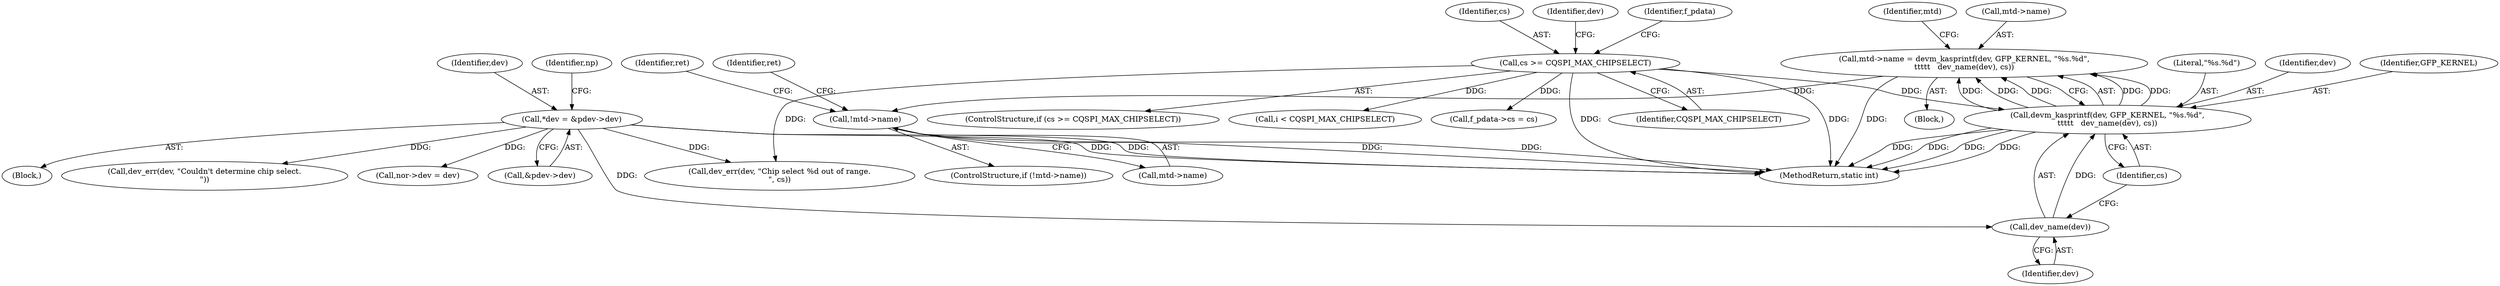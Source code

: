 digraph "0_linux_193e87143c290ec16838f5368adc0e0bc94eb931@API" {
"1000238" [label="(Call,mtd->name = devm_kasprintf(dev, GFP_KERNEL, \"%s.%d\",\n\t\t\t\t\t   dev_name(dev), cs))"];
"1000242" [label="(Call,devm_kasprintf(dev, GFP_KERNEL, \"%s.%d\",\n\t\t\t\t\t   dev_name(dev), cs))"];
"1000246" [label="(Call,dev_name(dev))"];
"1000112" [label="(Call,*dev = &pdev->dev)"];
"1000137" [label="(Call,cs >= CQSPI_MAX_CHIPSELECT)"];
"1000250" [label="(Call,!mtd->name)"];
"1000251" [label="(Call,mtd->name)"];
"1000246" [label="(Call,dev_name(dev))"];
"1000104" [label="(Block,)"];
"1000138" [label="(Identifier,cs)"];
"1000249" [label="(ControlStructure,if (!mtd->name))"];
"1000261" [label="(Identifier,ret)"];
"1000245" [label="(Literal,\"%s.%d\")"];
"1000243" [label="(Identifier,dev)"];
"1000142" [label="(Identifier,dev)"];
"1000250" [label="(Call,!mtd->name)"];
"1000132" [label="(Call,dev_err(dev, \"Couldn't determine chip select.\n\"))"];
"1000127" [label="(Identifier,np)"];
"1000247" [label="(Identifier,dev)"];
"1000136" [label="(ControlStructure,if (cs >= CQSPI_MAX_CHIPSELECT))"];
"1000256" [label="(Identifier,ret)"];
"1000242" [label="(Call,devm_kasprintf(dev, GFP_KERNEL, \"%s.%d\",\n\t\t\t\t\t   dev_name(dev), cs))"];
"1000290" [label="(Call,i < CQSPI_MAX_CHIPSELECT)"];
"1000159" [label="(Call,f_pdata->cs = cs)"];
"1000239" [label="(Call,mtd->name)"];
"1000190" [label="(Call,nor->dev = dev)"];
"1000113" [label="(Identifier,dev)"];
"1000141" [label="(Call,dev_err(dev, \"Chip select %d out of range.\n\", cs))"];
"1000112" [label="(Call,*dev = &pdev->dev)"];
"1000114" [label="(Call,&pdev->dev)"];
"1000238" [label="(Call,mtd->name = devm_kasprintf(dev, GFP_KERNEL, \"%s.%d\",\n\t\t\t\t\t   dev_name(dev), cs))"];
"1000147" [label="(Identifier,f_pdata)"];
"1000316" [label="(MethodReturn,static int)"];
"1000252" [label="(Identifier,mtd)"];
"1000139" [label="(Identifier,CQSPI_MAX_CHIPSELECT)"];
"1000244" [label="(Identifier,GFP_KERNEL)"];
"1000137" [label="(Call,cs >= CQSPI_MAX_CHIPSELECT)"];
"1000124" [label="(Block,)"];
"1000248" [label="(Identifier,cs)"];
"1000238" -> "1000124"  [label="AST: "];
"1000238" -> "1000242"  [label="CFG: "];
"1000239" -> "1000238"  [label="AST: "];
"1000242" -> "1000238"  [label="AST: "];
"1000252" -> "1000238"  [label="CFG: "];
"1000238" -> "1000316"  [label="DDG: "];
"1000242" -> "1000238"  [label="DDG: "];
"1000242" -> "1000238"  [label="DDG: "];
"1000242" -> "1000238"  [label="DDG: "];
"1000242" -> "1000238"  [label="DDG: "];
"1000242" -> "1000238"  [label="DDG: "];
"1000238" -> "1000250"  [label="DDG: "];
"1000242" -> "1000248"  [label="CFG: "];
"1000243" -> "1000242"  [label="AST: "];
"1000244" -> "1000242"  [label="AST: "];
"1000245" -> "1000242"  [label="AST: "];
"1000246" -> "1000242"  [label="AST: "];
"1000248" -> "1000242"  [label="AST: "];
"1000242" -> "1000316"  [label="DDG: "];
"1000242" -> "1000316"  [label="DDG: "];
"1000242" -> "1000316"  [label="DDG: "];
"1000242" -> "1000316"  [label="DDG: "];
"1000246" -> "1000242"  [label="DDG: "];
"1000137" -> "1000242"  [label="DDG: "];
"1000246" -> "1000247"  [label="CFG: "];
"1000247" -> "1000246"  [label="AST: "];
"1000248" -> "1000246"  [label="CFG: "];
"1000112" -> "1000246"  [label="DDG: "];
"1000112" -> "1000104"  [label="AST: "];
"1000112" -> "1000114"  [label="CFG: "];
"1000113" -> "1000112"  [label="AST: "];
"1000114" -> "1000112"  [label="AST: "];
"1000127" -> "1000112"  [label="CFG: "];
"1000112" -> "1000316"  [label="DDG: "];
"1000112" -> "1000316"  [label="DDG: "];
"1000112" -> "1000132"  [label="DDG: "];
"1000112" -> "1000141"  [label="DDG: "];
"1000112" -> "1000190"  [label="DDG: "];
"1000137" -> "1000136"  [label="AST: "];
"1000137" -> "1000139"  [label="CFG: "];
"1000138" -> "1000137"  [label="AST: "];
"1000139" -> "1000137"  [label="AST: "];
"1000142" -> "1000137"  [label="CFG: "];
"1000147" -> "1000137"  [label="CFG: "];
"1000137" -> "1000316"  [label="DDG: "];
"1000137" -> "1000316"  [label="DDG: "];
"1000137" -> "1000141"  [label="DDG: "];
"1000137" -> "1000159"  [label="DDG: "];
"1000137" -> "1000290"  [label="DDG: "];
"1000250" -> "1000249"  [label="AST: "];
"1000250" -> "1000251"  [label="CFG: "];
"1000251" -> "1000250"  [label="AST: "];
"1000256" -> "1000250"  [label="CFG: "];
"1000261" -> "1000250"  [label="CFG: "];
"1000250" -> "1000316"  [label="DDG: "];
"1000250" -> "1000316"  [label="DDG: "];
}
